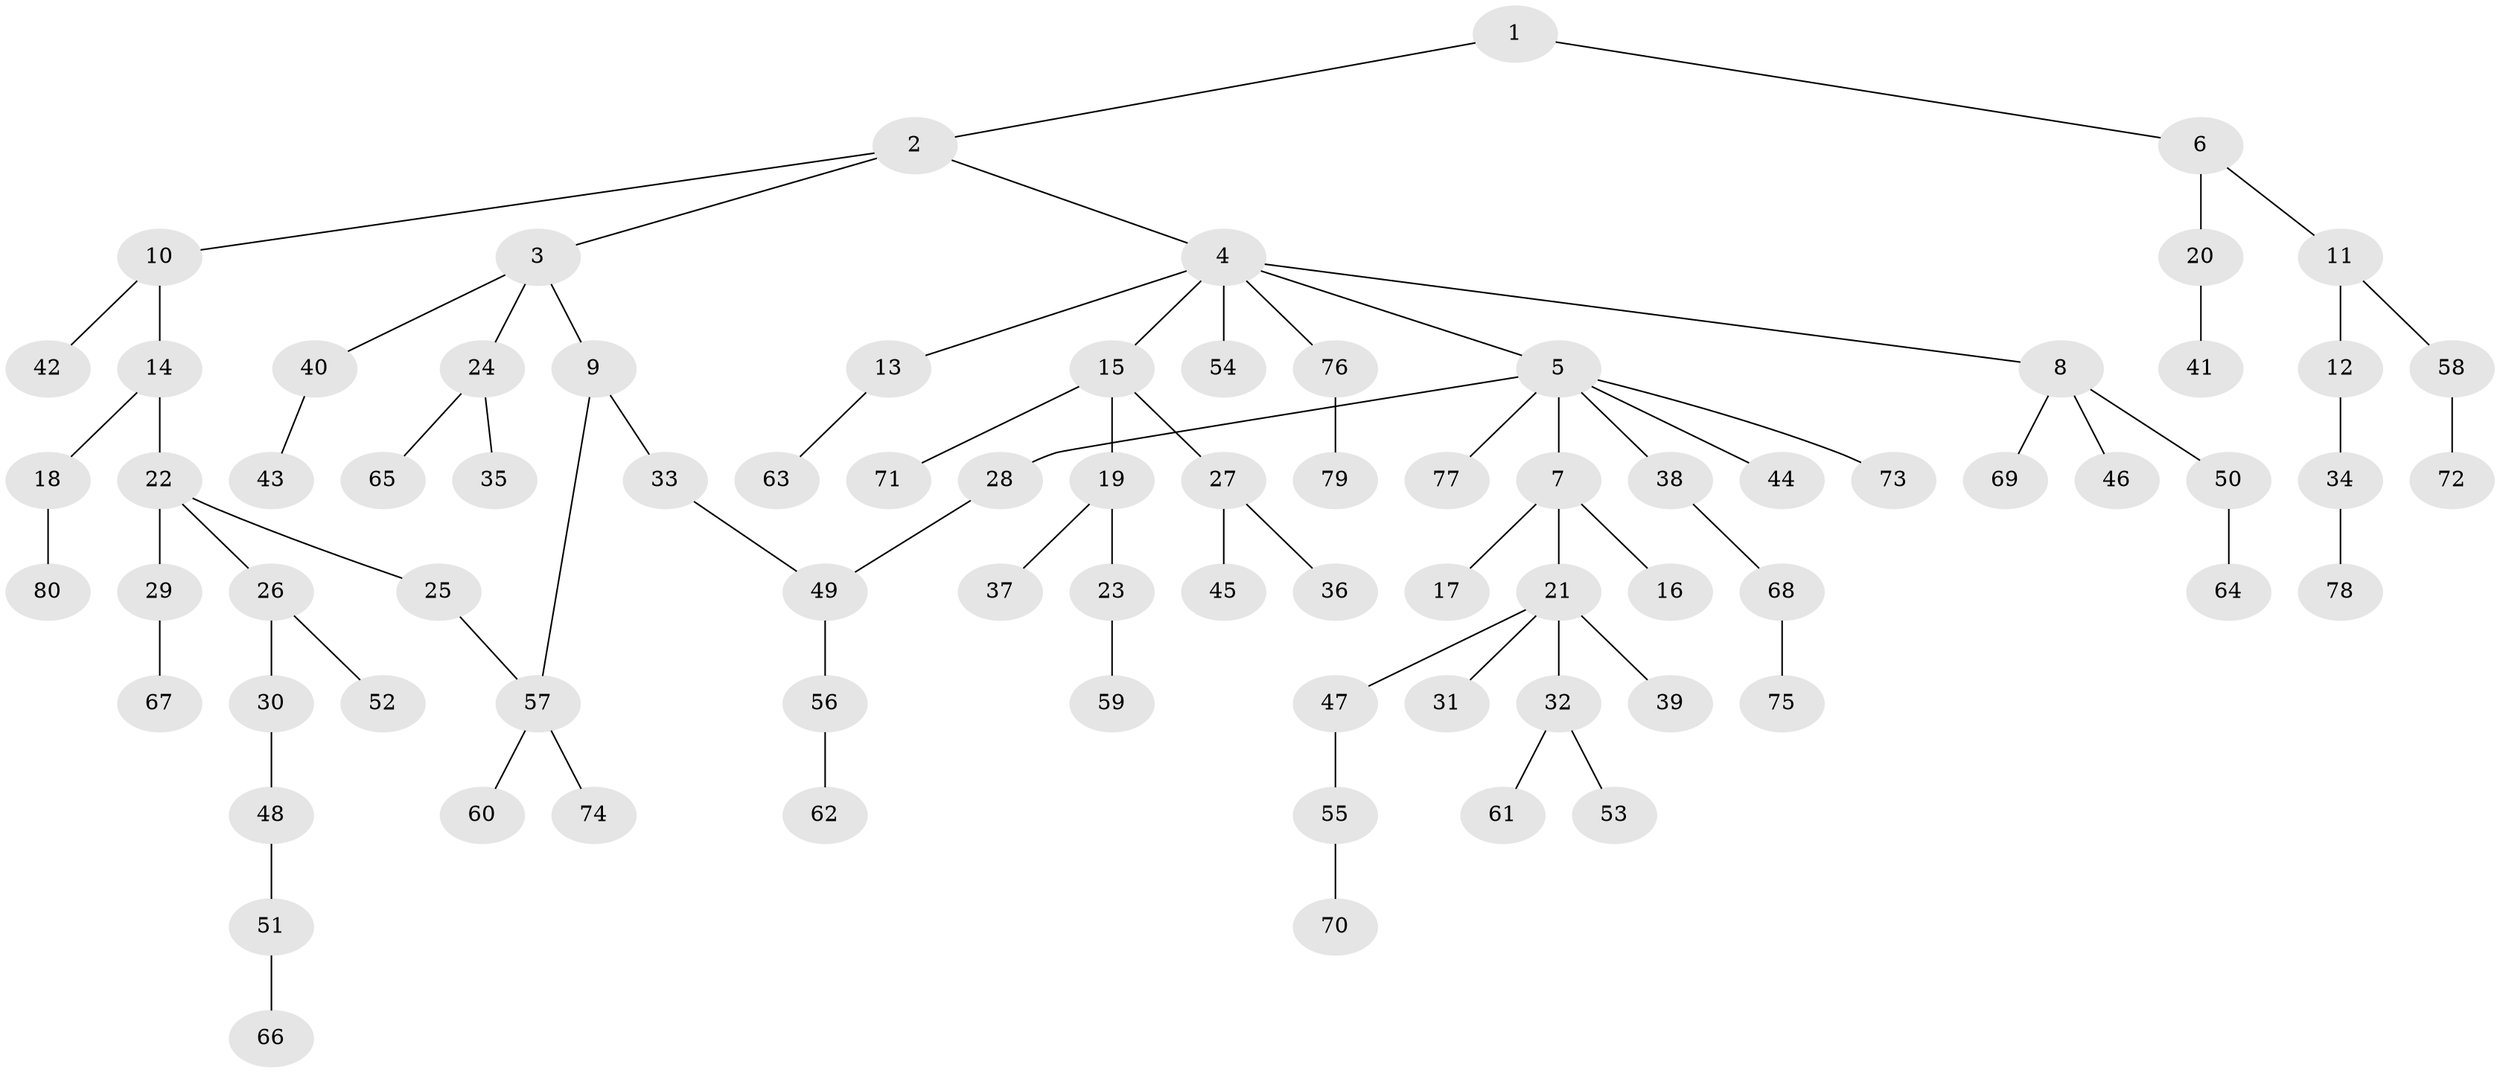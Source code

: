 // coarse degree distribution, {4: 0.07692307692307693, 7: 0.019230769230769232, 6: 0.019230769230769232, 3: 0.1346153846153846, 5: 0.038461538461538464, 2: 0.17307692307692307, 1: 0.5384615384615384}
// Generated by graph-tools (version 1.1) at 2025/23/03/03/25 07:23:34]
// undirected, 80 vertices, 81 edges
graph export_dot {
graph [start="1"]
  node [color=gray90,style=filled];
  1;
  2;
  3;
  4;
  5;
  6;
  7;
  8;
  9;
  10;
  11;
  12;
  13;
  14;
  15;
  16;
  17;
  18;
  19;
  20;
  21;
  22;
  23;
  24;
  25;
  26;
  27;
  28;
  29;
  30;
  31;
  32;
  33;
  34;
  35;
  36;
  37;
  38;
  39;
  40;
  41;
  42;
  43;
  44;
  45;
  46;
  47;
  48;
  49;
  50;
  51;
  52;
  53;
  54;
  55;
  56;
  57;
  58;
  59;
  60;
  61;
  62;
  63;
  64;
  65;
  66;
  67;
  68;
  69;
  70;
  71;
  72;
  73;
  74;
  75;
  76;
  77;
  78;
  79;
  80;
  1 -- 2;
  1 -- 6;
  2 -- 3;
  2 -- 4;
  2 -- 10;
  3 -- 9;
  3 -- 24;
  3 -- 40;
  4 -- 5;
  4 -- 8;
  4 -- 13;
  4 -- 15;
  4 -- 54;
  4 -- 76;
  5 -- 7;
  5 -- 28;
  5 -- 38;
  5 -- 44;
  5 -- 73;
  5 -- 77;
  6 -- 11;
  6 -- 20;
  7 -- 16;
  7 -- 17;
  7 -- 21;
  8 -- 46;
  8 -- 50;
  8 -- 69;
  9 -- 33;
  9 -- 57;
  10 -- 14;
  10 -- 42;
  11 -- 12;
  11 -- 58;
  12 -- 34;
  13 -- 63;
  14 -- 18;
  14 -- 22;
  15 -- 19;
  15 -- 27;
  15 -- 71;
  18 -- 80;
  19 -- 23;
  19 -- 37;
  20 -- 41;
  21 -- 31;
  21 -- 32;
  21 -- 39;
  21 -- 47;
  22 -- 25;
  22 -- 26;
  22 -- 29;
  23 -- 59;
  24 -- 35;
  24 -- 65;
  25 -- 57;
  26 -- 30;
  26 -- 52;
  27 -- 36;
  27 -- 45;
  28 -- 49;
  29 -- 67;
  30 -- 48;
  32 -- 53;
  32 -- 61;
  33 -- 49;
  34 -- 78;
  38 -- 68;
  40 -- 43;
  47 -- 55;
  48 -- 51;
  49 -- 56;
  50 -- 64;
  51 -- 66;
  55 -- 70;
  56 -- 62;
  57 -- 60;
  57 -- 74;
  58 -- 72;
  68 -- 75;
  76 -- 79;
}
